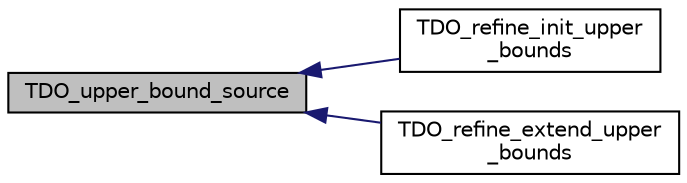 digraph "TDO_upper_bound_source"
{
  edge [fontname="Helvetica",fontsize="10",labelfontname="Helvetica",labelfontsize="10"];
  node [fontname="Helvetica",fontsize="10",shape=record];
  rankdir="LR";
  Node21934 [label="TDO_upper_bound_source",height=0.2,width=0.4,color="black", fillcolor="grey75", style="filled", fontcolor="black"];
  Node21934 -> Node21935 [dir="back",color="midnightblue",fontsize="10",style="solid",fontname="Helvetica"];
  Node21935 [label="TDO_refine_init_upper\l_bounds",height=0.2,width=0.4,color="black", fillcolor="white", style="filled",URL="$de/d59/lib_2foundations_2geometry_2packing_8_c.html#aa791bbb39837ada2d729b7e0dc022e7c"];
  Node21934 -> Node21936 [dir="back",color="midnightblue",fontsize="10",style="solid",fontname="Helvetica"];
  Node21936 [label="TDO_refine_extend_upper\l_bounds",height=0.2,width=0.4,color="black", fillcolor="white", style="filled",URL="$de/d59/lib_2foundations_2geometry_2packing_8_c.html#aae648b1115583e010b73fc87d3e816aa"];
}
